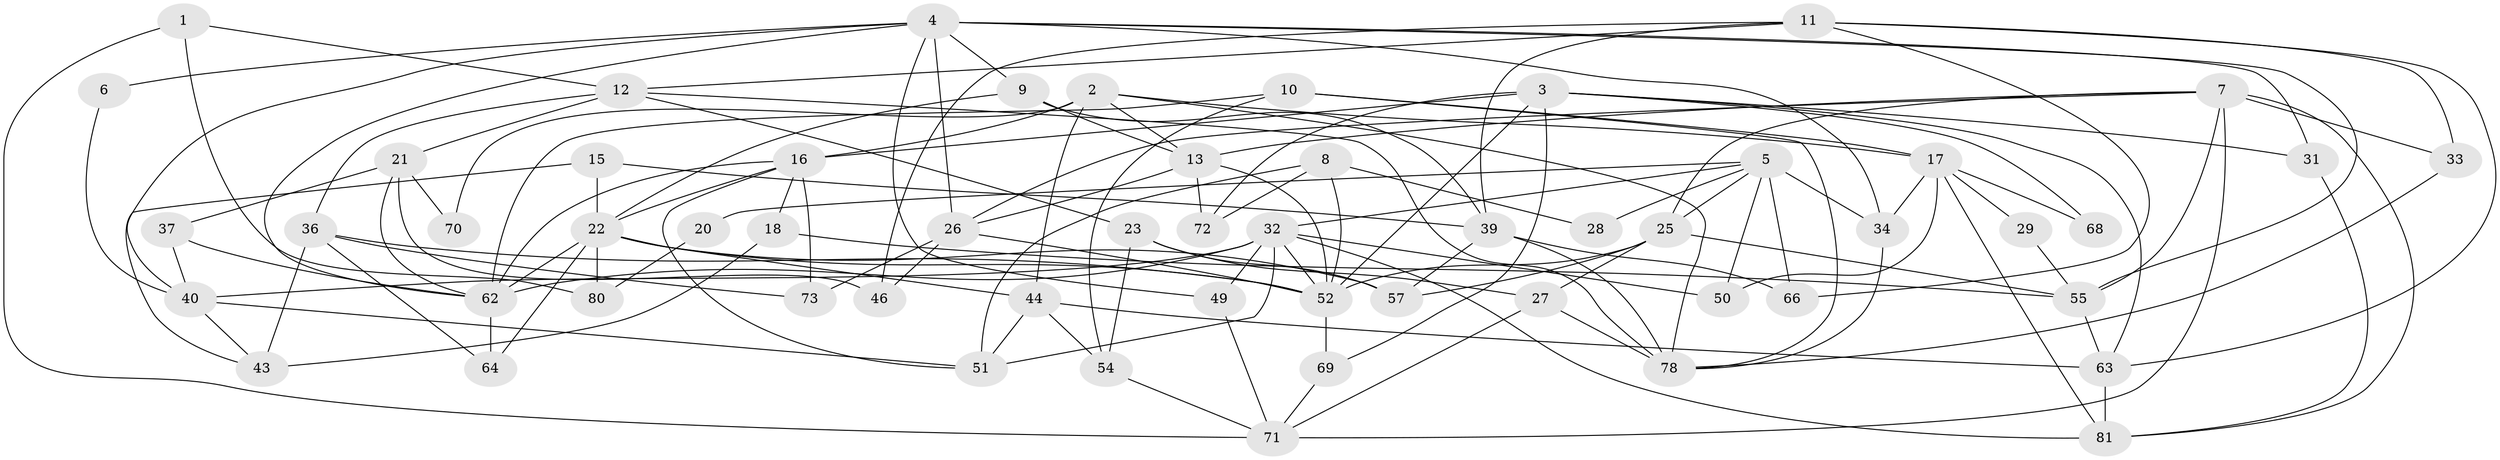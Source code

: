 // Generated by graph-tools (version 1.1) at 2025/23/03/03/25 07:23:57]
// undirected, 57 vertices, 134 edges
graph export_dot {
graph [start="1"]
  node [color=gray90,style=filled];
  1;
  2 [super="+77"];
  3 [super="+56"];
  4 [super="+30"];
  5 [super="+48"];
  6;
  7 [super="+79"];
  8 [super="+19"];
  9;
  10;
  11 [super="+14"];
  12;
  13 [super="+24"];
  15;
  16 [super="+47"];
  17 [super="+45"];
  18 [super="+38"];
  20;
  21;
  22 [super="+74"];
  23;
  25 [super="+35"];
  26 [super="+42"];
  27;
  28;
  29;
  31;
  32 [super="+60"];
  33 [super="+65"];
  34;
  36;
  37;
  39 [super="+61"];
  40 [super="+41"];
  43;
  44;
  46;
  49;
  50;
  51 [super="+58"];
  52 [super="+53"];
  54 [super="+82"];
  55 [super="+59"];
  57;
  62 [super="+67"];
  63 [super="+76"];
  64;
  66;
  68;
  69 [super="+75"];
  70;
  71;
  72;
  73;
  78;
  80;
  81;
  1 -- 71;
  1 -- 12;
  1 -- 80;
  2 -- 44;
  2 -- 17;
  2 -- 13;
  2 -- 16 [weight=2];
  2 -- 78;
  2 -- 70;
  3 -- 16;
  3 -- 72;
  3 -- 52;
  3 -- 68;
  3 -- 69;
  3 -- 63;
  3 -- 31;
  4 -- 9;
  4 -- 31;
  4 -- 49;
  4 -- 26;
  4 -- 40;
  4 -- 34;
  4 -- 6;
  4 -- 55;
  4 -- 62;
  5 -- 34;
  5 -- 28;
  5 -- 25;
  5 -- 32;
  5 -- 50;
  5 -- 66;
  5 -- 20;
  6 -- 40;
  7 -- 71;
  7 -- 25;
  7 -- 55;
  7 -- 81;
  7 -- 26;
  7 -- 33;
  7 -- 13;
  8 -- 28;
  8 -- 51;
  8 -- 72;
  8 -- 52;
  9 -- 39;
  9 -- 13;
  9 -- 22;
  10 -- 78;
  10 -- 54;
  10 -- 62;
  10 -- 17;
  11 -- 39;
  11 -- 46;
  11 -- 33;
  11 -- 66;
  11 -- 12;
  11 -- 63;
  12 -- 78;
  12 -- 21;
  12 -- 23;
  12 -- 36;
  13 -- 72;
  13 -- 26;
  13 -- 52;
  15 -- 22;
  15 -- 39;
  15 -- 43;
  16 -- 18;
  16 -- 73;
  16 -- 51;
  16 -- 62;
  16 -- 22;
  17 -- 50;
  17 -- 29;
  17 -- 34;
  17 -- 81;
  17 -- 68;
  18 -- 43;
  18 -- 55;
  20 -- 80;
  21 -- 46;
  21 -- 37;
  21 -- 70;
  21 -- 62;
  22 -- 44;
  22 -- 57;
  22 -- 80;
  22 -- 52;
  22 -- 64;
  22 -- 62;
  23 -- 57;
  23 -- 27;
  23 -- 54;
  25 -- 27;
  25 -- 57;
  25 -- 52;
  25 -- 55;
  26 -- 73;
  26 -- 46;
  26 -- 52;
  27 -- 71;
  27 -- 78;
  29 -- 55;
  31 -- 81;
  32 -- 40;
  32 -- 49;
  32 -- 81;
  32 -- 62;
  32 -- 50;
  32 -- 51;
  32 -- 52;
  33 -- 78;
  34 -- 78;
  36 -- 64;
  36 -- 43;
  36 -- 73;
  36 -- 52;
  37 -- 40;
  37 -- 62;
  39 -- 66;
  39 -- 57;
  39 -- 78;
  40 -- 43;
  40 -- 51;
  44 -- 51;
  44 -- 63;
  44 -- 54;
  49 -- 71;
  52 -- 69;
  54 -- 71;
  55 -- 63;
  62 -- 64;
  63 -- 81;
  69 -- 71;
}
